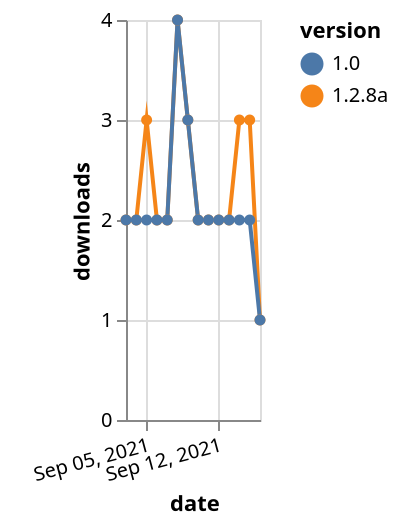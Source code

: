 {"$schema": "https://vega.github.io/schema/vega-lite/v5.json", "description": "A simple bar chart with embedded data.", "data": {"values": [{"date": "2021-09-03", "total": 3028, "delta": 2, "version": "1.2.8a"}, {"date": "2021-09-04", "total": 3030, "delta": 2, "version": "1.2.8a"}, {"date": "2021-09-05", "total": 3033, "delta": 3, "version": "1.2.8a"}, {"date": "2021-09-06", "total": 3035, "delta": 2, "version": "1.2.8a"}, {"date": "2021-09-07", "total": 3037, "delta": 2, "version": "1.2.8a"}, {"date": "2021-09-08", "total": 3041, "delta": 4, "version": "1.2.8a"}, {"date": "2021-09-09", "total": 3044, "delta": 3, "version": "1.2.8a"}, {"date": "2021-09-10", "total": 3046, "delta": 2, "version": "1.2.8a"}, {"date": "2021-09-11", "total": 3048, "delta": 2, "version": "1.2.8a"}, {"date": "2021-09-12", "total": 3050, "delta": 2, "version": "1.2.8a"}, {"date": "2021-09-13", "total": 3052, "delta": 2, "version": "1.2.8a"}, {"date": "2021-09-14", "total": 3055, "delta": 3, "version": "1.2.8a"}, {"date": "2021-09-15", "total": 3058, "delta": 3, "version": "1.2.8a"}, {"date": "2021-09-16", "total": 3059, "delta": 1, "version": "1.2.8a"}, {"date": "2021-09-03", "total": 2760, "delta": 2, "version": "1.0"}, {"date": "2021-09-04", "total": 2762, "delta": 2, "version": "1.0"}, {"date": "2021-09-05", "total": 2764, "delta": 2, "version": "1.0"}, {"date": "2021-09-06", "total": 2766, "delta": 2, "version": "1.0"}, {"date": "2021-09-07", "total": 2768, "delta": 2, "version": "1.0"}, {"date": "2021-09-08", "total": 2772, "delta": 4, "version": "1.0"}, {"date": "2021-09-09", "total": 2775, "delta": 3, "version": "1.0"}, {"date": "2021-09-10", "total": 2777, "delta": 2, "version": "1.0"}, {"date": "2021-09-11", "total": 2779, "delta": 2, "version": "1.0"}, {"date": "2021-09-12", "total": 2781, "delta": 2, "version": "1.0"}, {"date": "2021-09-13", "total": 2783, "delta": 2, "version": "1.0"}, {"date": "2021-09-14", "total": 2785, "delta": 2, "version": "1.0"}, {"date": "2021-09-15", "total": 2787, "delta": 2, "version": "1.0"}, {"date": "2021-09-16", "total": 2788, "delta": 1, "version": "1.0"}]}, "width": "container", "mark": {"type": "line", "point": {"filled": true}}, "encoding": {"x": {"field": "date", "type": "temporal", "timeUnit": "yearmonthdate", "title": "date", "axis": {"labelAngle": -15}}, "y": {"field": "delta", "type": "quantitative", "title": "downloads"}, "color": {"field": "version", "type": "nominal"}, "tooltip": {"field": "delta"}}}
